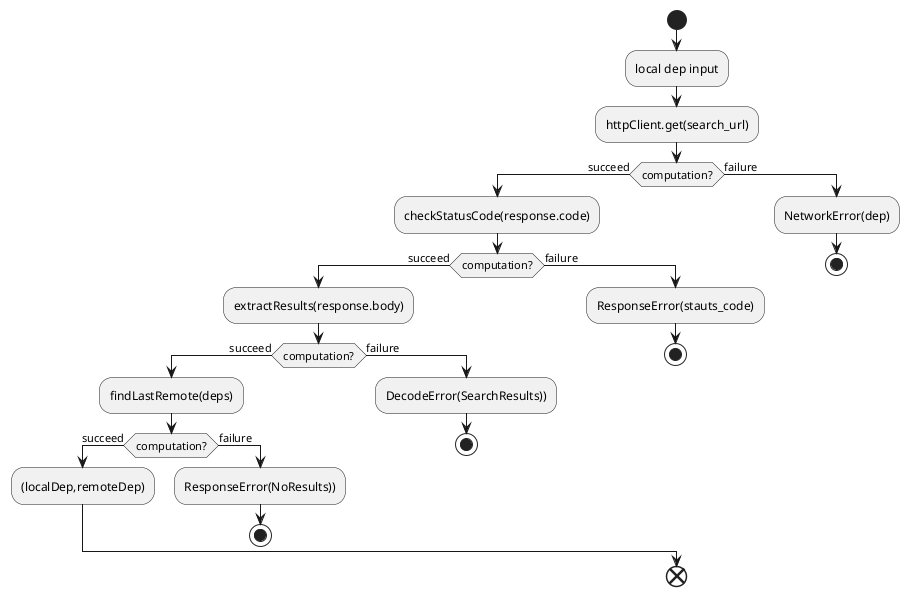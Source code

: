 @startuml
start
:local dep input;
:httpClient.get(search_url);
if (computation?) then (succeed)
  :checkStatusCode(response.code);
  if (computation?) then (succeed)
    :extractResults(response.body);
    if (computation?) then (succeed)
      :findLastRemote(deps);
      if (computation?) then (succeed)
        :(localDep,remoteDep);
      else (failure)
        :ResponseError(NoResults));
        stop
      endif
    else (failure)
      :DecodeError(SearchResults));
      stop
    endif
  else (failure)
    :ResponseError(stauts_code);
    stop
  endif
else (failure)
  :NetworkError(dep);
  stop
endif
end
@enduml